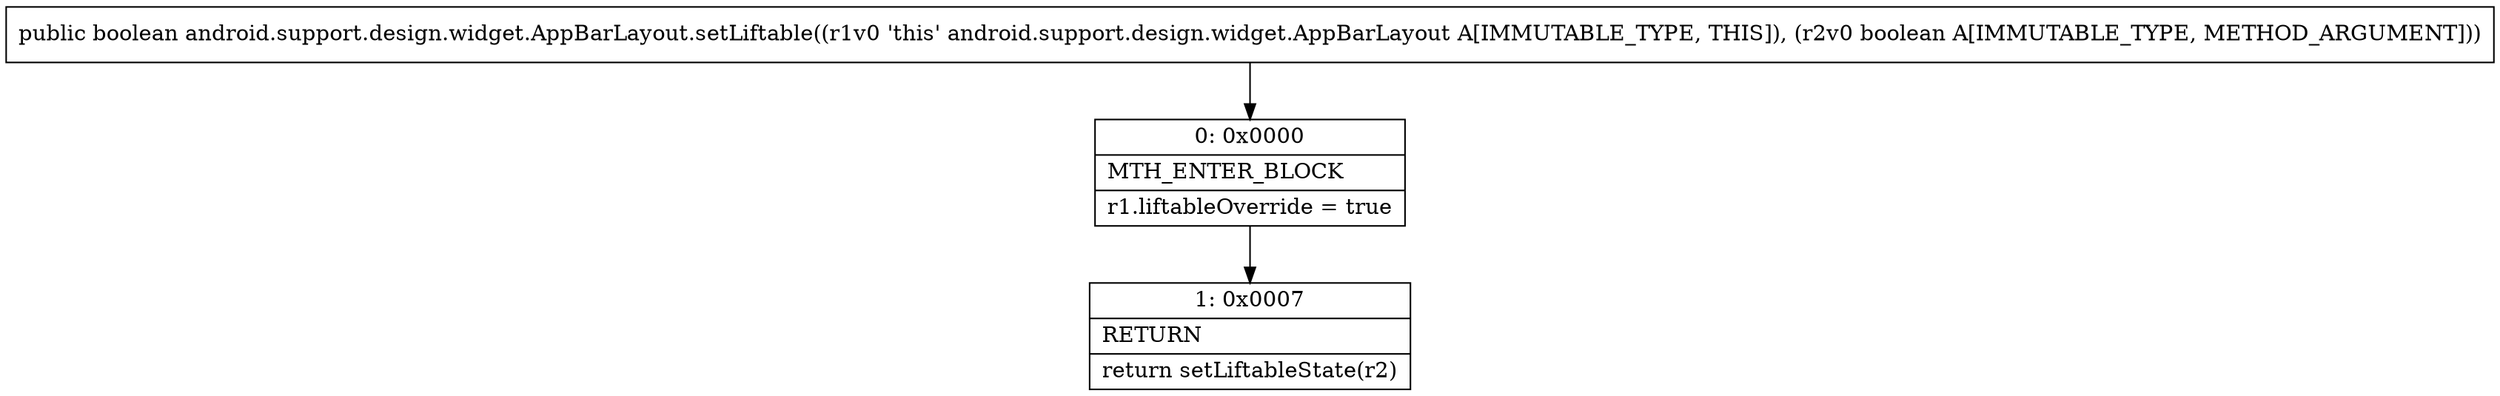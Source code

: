 digraph "CFG forandroid.support.design.widget.AppBarLayout.setLiftable(Z)Z" {
Node_0 [shape=record,label="{0\:\ 0x0000|MTH_ENTER_BLOCK\l|r1.liftableOverride = true\l}"];
Node_1 [shape=record,label="{1\:\ 0x0007|RETURN\l|return setLiftableState(r2)\l}"];
MethodNode[shape=record,label="{public boolean android.support.design.widget.AppBarLayout.setLiftable((r1v0 'this' android.support.design.widget.AppBarLayout A[IMMUTABLE_TYPE, THIS]), (r2v0 boolean A[IMMUTABLE_TYPE, METHOD_ARGUMENT])) }"];
MethodNode -> Node_0;
Node_0 -> Node_1;
}

